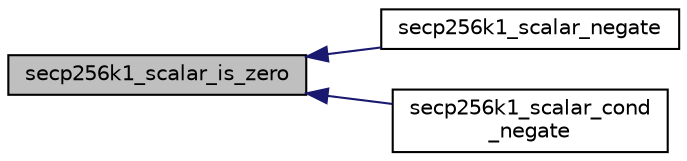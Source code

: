 digraph "secp256k1_scalar_is_zero"
{
  edge [fontname="Helvetica",fontsize="10",labelfontname="Helvetica",labelfontsize="10"];
  node [fontname="Helvetica",fontsize="10",shape=record];
  rankdir="LR";
  Node37 [label="secp256k1_scalar_is_zero",height=0.2,width=0.4,color="black", fillcolor="grey75", style="filled", fontcolor="black"];
  Node37 -> Node38 [dir="back",color="midnightblue",fontsize="10",style="solid",fontname="Helvetica"];
  Node38 [label="secp256k1_scalar_negate",height=0.2,width=0.4,color="black", fillcolor="white", style="filled",URL="$dc/db6/scalar__8x32__impl_8h.html#aa3f1c1d4536adf835ee256878c222968"];
  Node37 -> Node39 [dir="back",color="midnightblue",fontsize="10",style="solid",fontname="Helvetica"];
  Node39 [label="secp256k1_scalar_cond\l_negate",height=0.2,width=0.4,color="black", fillcolor="white", style="filled",URL="$dc/db6/scalar__8x32__impl_8h.html#a854402245668666a879a0394e0ebfe01"];
}
